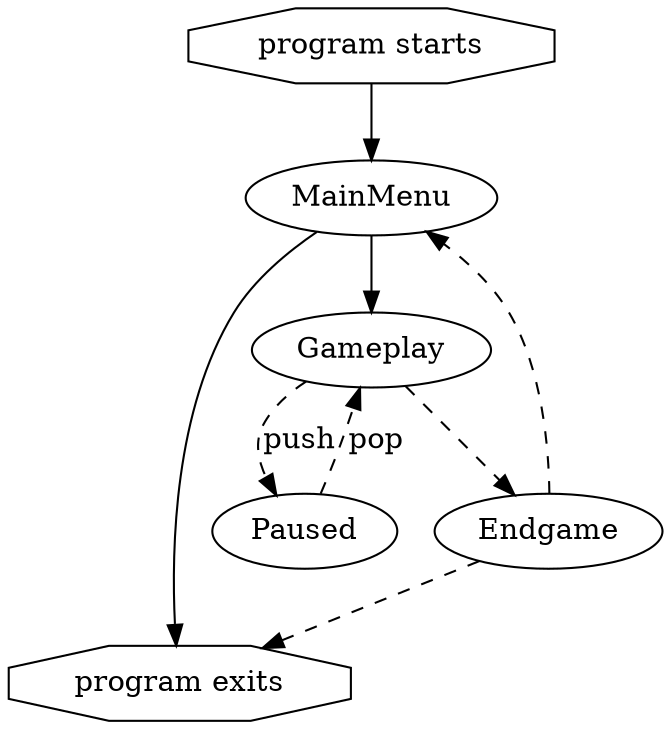 digraph g {
    begin [label="program starts", shape=octagon];
    exit [label="program exits", shape=octagon];

    begin -> MainMenu;
    MainMenu -> Gameplay;
    MainMenu -> exit;
    Gameplay -> Paused [label="push", style=dashed];
    Paused -> Gameplay [label="pop", style=dashed];
    Gameplay -> Endgame [style=dashed];
    Endgame -> MainMenu [style=dashed];
    Endgame -> exit [style=dashed];
}

